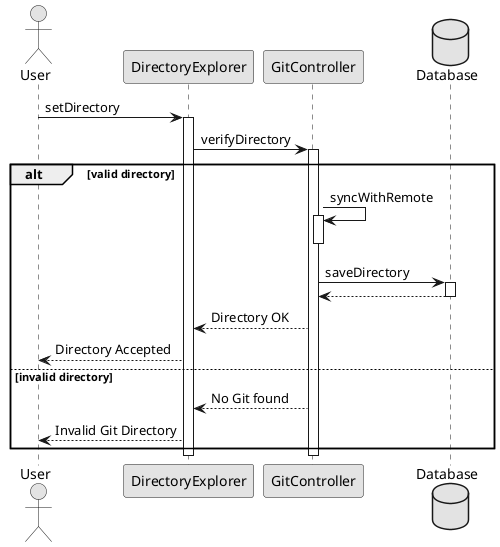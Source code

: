 @startuml sequence_diagram1
skinparam monochrome true
actor User as user
participant "DirectoryExplorer" as a1
participant "GitController" as a2
database "Database" as db

user -> a1: setDirectory
activate a1

a1 -> a2: verifyDirectory
activate a2

alt valid directory
    a2 -> a2: syncWithRemote
    activate a2
    deactivate a2
    a2 -> db: saveDirectory
    activate db
    db --> a2
    deactivate db
    a2 --> a1: Directory OK
    a1 --> user: Directory Accepted
else invalid directory
    a2 --> a1: No Git found
    a1 --> user: Invalid Git Directory
end
deactivate a2
deactivate a1

@enduml